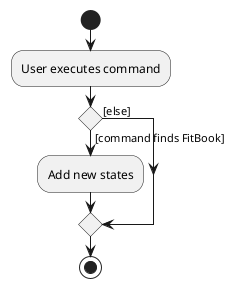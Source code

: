 @startuml
start
:User executes command;

'Since the beta syntax does not support placing the condition outside the
'diamond we place it as the true branch instead.

if () then ([command finds FitBook])
    :Add new states;
else ([else])
endif
stop
@enduml
